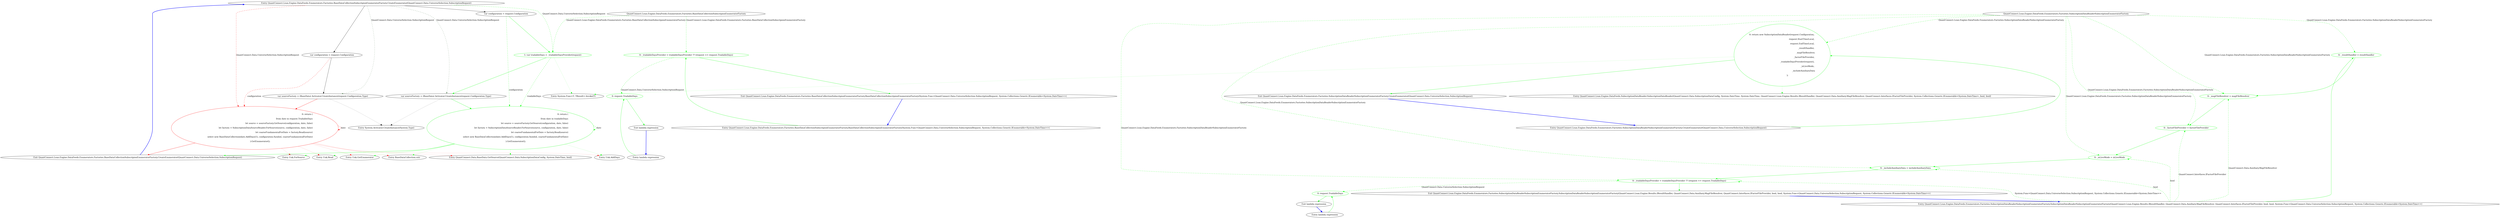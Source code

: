 digraph  {
n0 [cluster="QuantConnect.Lean.Engine.DataFeeds.Enumerators.Factories.BaseDataCollectionSubscripionEnumeratorFactory.CreateEnumerator(QuantConnect.Data.UniverseSelection.SubscriptionRequest)", label="Entry QuantConnect.Lean.Engine.DataFeeds.Enumerators.Factories.BaseDataCollectionSubscripionEnumeratorFactory.CreateEnumerator(QuantConnect.Data.UniverseSelection.SubscriptionRequest)", span="36-36"];
n1 [cluster="QuantConnect.Lean.Engine.DataFeeds.Enumerators.Factories.BaseDataCollectionSubscripionEnumeratorFactory.CreateEnumerator(QuantConnect.Data.UniverseSelection.SubscriptionRequest)", label="var configuration = request.Configuration", span="38-38"];
n2 [cluster="QuantConnect.Lean.Engine.DataFeeds.Enumerators.Factories.BaseDataCollectionSubscripionEnumeratorFactory.CreateEnumerator(QuantConnect.Data.UniverseSelection.SubscriptionRequest)", label="var sourceFactory = (BaseData) Activator.CreateInstance(request.Configuration.Type)", span="39-39"];
n3 [cluster="QuantConnect.Lean.Engine.DataFeeds.Enumerators.Factories.BaseDataCollectionSubscripionEnumeratorFactory.CreateEnumerator(QuantConnect.Data.UniverseSelection.SubscriptionRequest)", color=red, community=0, label="0: return (\r\n                from date in request.TradableDays\r\n                let source = sourceFactory.GetSource(configuration, date, false)\r\n                let factory = SubscriptionDataSourceReader.ForSource(source, configuration, date, false)\r\n                let coarseFundamentalForDate = factory.Read(source)\r\n                select new BaseDataCollection(date.AddDays(1), configuration.Symbol, coarseFundamentalForDate)\r\n                ).GetEnumerator();", span="41-47"];
n5 [cluster="System.Activator.CreateInstance(System.Type)", label="Entry System.Activator.CreateInstance(System.Type)", span="0-0"];
n4 [cluster="QuantConnect.Lean.Engine.DataFeeds.Enumerators.Factories.BaseDataCollectionSubscripionEnumeratorFactory.CreateEnumerator(QuantConnect.Data.UniverseSelection.SubscriptionRequest)", label="Exit QuantConnect.Lean.Engine.DataFeeds.Enumerators.Factories.BaseDataCollectionSubscripionEnumeratorFactory.CreateEnumerator(QuantConnect.Data.UniverseSelection.SubscriptionRequest)", span="36-36"];
n6 [cluster="QuantConnect.Data.BaseData.GetSource(QuantConnect.Data.SubscriptionDataConfig, System.DateTime, bool)", label="Entry QuantConnect.Data.BaseData.GetSource(QuantConnect.Data.SubscriptionDataConfig, System.DateTime, bool)", span="157-157"];
n7 [cluster="Unk.ForSource", label="Entry Unk.ForSource", span=""];
n8 [cluster="Unk.Read", label="Entry Unk.Read", span=""];
n9 [cluster="BaseDataCollection.cstr", label="Entry BaseDataCollection.cstr", span=""];
n10 [cluster="Unk.AddDays", label="Entry Unk.AddDays", span=""];
n11 [cluster="Unk.GetEnumerator", label="Entry Unk.GetEnumerator", span=""];
d1 [cluster="QuantConnect.Lean.Engine.DataFeeds.Enumerators.Factories.BaseDataCollectionSubscripionEnumeratorFactory.BaseDataCollectionSubscripionEnumeratorFactory(System.Func<QuantConnect.Data.UniverseSelection.SubscriptionRequest, System.Collections.Generic.IEnumerable<System.DateTime>>)", color=green, community=0, label="0: _tradableDaysProvider = tradableDaysProvider ?? (request => request.TradableDays)", span="40-40"];
d20 [label="QuantConnect.Lean.Engine.DataFeeds.Enumerators.Factories.BaseDataCollectionSubscripionEnumeratorFactory", span=""];
d0 [cluster="QuantConnect.Lean.Engine.DataFeeds.Enumerators.Factories.BaseDataCollectionSubscripionEnumeratorFactory.BaseDataCollectionSubscripionEnumeratorFactory(System.Func<QuantConnect.Data.UniverseSelection.SubscriptionRequest, System.Collections.Generic.IEnumerable<System.DateTime>>)", label="Entry QuantConnect.Lean.Engine.DataFeeds.Enumerators.Factories.BaseDataCollectionSubscripionEnumeratorFactory.BaseDataCollectionSubscripionEnumeratorFactory(System.Func<QuantConnect.Data.UniverseSelection.SubscriptionRequest, System.Collections.Generic.IEnumerable<System.DateTime>>)", span="38-38"];
d2 [cluster="QuantConnect.Lean.Engine.DataFeeds.Enumerators.Factories.BaseDataCollectionSubscripionEnumeratorFactory.BaseDataCollectionSubscripionEnumeratorFactory(System.Func<QuantConnect.Data.UniverseSelection.SubscriptionRequest, System.Collections.Generic.IEnumerable<System.DateTime>>)", label="Exit QuantConnect.Lean.Engine.DataFeeds.Enumerators.Factories.BaseDataCollectionSubscripionEnumeratorFactory.BaseDataCollectionSubscripionEnumeratorFactory(System.Func<QuantConnect.Data.UniverseSelection.SubscriptionRequest, System.Collections.Generic.IEnumerable<System.DateTime>>)", span="38-38"];
d4 [cluster="lambda expression", color=green, community=0, label="0: request.TradableDays", span="40-40"];
d3 [cluster="lambda expression", label="Entry lambda expression", span="40-40"];
d5 [cluster="lambda expression", label="Exit lambda expression", span="40-40"];
d8 [cluster="QuantConnect.Lean.Engine.DataFeeds.Enumerators.Factories.BaseDataCollectionSubscripionEnumeratorFactory.CreateEnumerator(QuantConnect.Data.UniverseSelection.SubscriptionRequest)", color=green, community=0, label="1: var tradableDays = _tradableDaysProvider(request)", span="51-51"];
d7 [cluster="QuantConnect.Lean.Engine.DataFeeds.Enumerators.Factories.BaseDataCollectionSubscripionEnumeratorFactory.CreateEnumerator(QuantConnect.Data.UniverseSelection.SubscriptionRequest)", label="var configuration = request.Configuration", span="50-50"];
d9 [cluster="QuantConnect.Lean.Engine.DataFeeds.Enumerators.Factories.BaseDataCollectionSubscripionEnumeratorFactory.CreateEnumerator(QuantConnect.Data.UniverseSelection.SubscriptionRequest)", label="var sourceFactory = (BaseData) Activator.CreateInstance(request.Configuration.Type)", span="52-52"];
d12 [cluster="System.Func<T, TResult>.Invoke(T)", label="Entry System.Func<T, TResult>.Invoke(T)", span="0-0"];
d10 [cluster="QuantConnect.Lean.Engine.DataFeeds.Enumerators.Factories.BaseDataCollectionSubscripionEnumeratorFactory.CreateEnumerator(QuantConnect.Data.UniverseSelection.SubscriptionRequest)", color=green, community=0, label="0: return (\r\n                from date in tradableDays\r\n                let source = sourceFactory.GetSource(configuration, date, false)\r\n                let factory = SubscriptionDataSourceReader.ForSource(source, configuration, date, false)\r\n                let coarseFundamentalForDate = factory.Read(source)\r\n                select new BaseDataCollection(date.AddDays(1), configuration.Symbol, coarseFundamentalForDate)\r\n                ).GetEnumerator();", span="54-60"];
m2_14 [cluster="QuantConnect.Lean.Engine.DataFeeds.SubscriptionDataReader.SubscriptionDataReader(QuantConnect.Data.SubscriptionDataConfig, System.DateTime, System.DateTime, QuantConnect.Lean.Engine.Results.IResultHandler, QuantConnect.Data.Auxiliary.MapFileResolver, QuantConnect.Interfaces.IFactorFileProvider, System.Collections.Generic.IEnumerable<System.DateTime>, bool, bool)", file="SubscriptionDataReaderSubscriptionEnumeratorFactory.cs", label="Entry QuantConnect.Lean.Engine.DataFeeds.SubscriptionDataReader.SubscriptionDataReader(QuantConnect.Data.SubscriptionDataConfig, System.DateTime, System.DateTime, QuantConnect.Lean.Engine.Results.IResultHandler, QuantConnect.Data.Auxiliary.MapFileResolver, QuantConnect.Interfaces.IFactorFileProvider, System.Collections.Generic.IEnumerable<System.DateTime>, bool, bool)", span="122-122"];
m2_11 [cluster="QuantConnect.Lean.Engine.DataFeeds.Enumerators.Factories.SubscriptionDataReaderSubscriptionEnumeratorFactory.CreateEnumerator(QuantConnect.Data.UniverseSelection.SubscriptionRequest)", file="SubscriptionDataReaderSubscriptionEnumeratorFactory.cs", label="Entry QuantConnect.Lean.Engine.DataFeeds.Enumerators.Factories.SubscriptionDataReaderSubscriptionEnumeratorFactory.CreateEnumerator(QuantConnect.Data.UniverseSelection.SubscriptionRequest)", span="70-70"];
m2_12 [cluster="QuantConnect.Lean.Engine.DataFeeds.Enumerators.Factories.SubscriptionDataReaderSubscriptionEnumeratorFactory.CreateEnumerator(QuantConnect.Data.UniverseSelection.SubscriptionRequest)", color=green, community=0, file="SubscriptionDataReaderSubscriptionEnumeratorFactory.cs", label="0: return new SubscriptionDataReader(request.Configuration, \r\n                request.StartTimeLocal, \r\n                request.EndTimeLocal, \r\n                _resultHandler, \r\n                _mapFileResolver,\r\n                _factorFileProvider, \r\n                _tradableDaysProvider(request), \r\n                _isLiveMode, \r\n                _includeAuxiliaryData\r\n                );", span="72-81"];
m2_13 [cluster="QuantConnect.Lean.Engine.DataFeeds.Enumerators.Factories.SubscriptionDataReaderSubscriptionEnumeratorFactory.CreateEnumerator(QuantConnect.Data.UniverseSelection.SubscriptionRequest)", file="SubscriptionDataReaderSubscriptionEnumeratorFactory.cs", label="Exit QuantConnect.Lean.Engine.DataFeeds.Enumerators.Factories.SubscriptionDataReaderSubscriptionEnumeratorFactory.CreateEnumerator(QuantConnect.Data.UniverseSelection.SubscriptionRequest)", span="70-70"];
m2_0 [cluster="QuantConnect.Lean.Engine.DataFeeds.Enumerators.Factories.SubscriptionDataReaderSubscriptionEnumeratorFactory.SubscriptionDataReaderSubscriptionEnumeratorFactory(QuantConnect.Lean.Engine.Results.IResultHandler, QuantConnect.Data.Auxiliary.MapFileResolver, QuantConnect.Interfaces.IFactorFileProvider, bool, bool, System.Func<QuantConnect.Data.UniverseSelection.SubscriptionRequest, System.Collections.Generic.IEnumerable<System.DateTime>>)", file="SubscriptionDataReaderSubscriptionEnumeratorFactory.cs", label="Entry QuantConnect.Lean.Engine.DataFeeds.Enumerators.Factories.SubscriptionDataReaderSubscriptionEnumeratorFactory.SubscriptionDataReaderSubscriptionEnumeratorFactory(QuantConnect.Lean.Engine.Results.IResultHandler, QuantConnect.Data.Auxiliary.MapFileResolver, QuantConnect.Interfaces.IFactorFileProvider, bool, bool, System.Func<QuantConnect.Data.UniverseSelection.SubscriptionRequest, System.Collections.Generic.IEnumerable<System.DateTime>>)", span="49-49"];
m2_1 [cluster="QuantConnect.Lean.Engine.DataFeeds.Enumerators.Factories.SubscriptionDataReaderSubscriptionEnumeratorFactory.SubscriptionDataReaderSubscriptionEnumeratorFactory(QuantConnect.Lean.Engine.Results.IResultHandler, QuantConnect.Data.Auxiliary.MapFileResolver, QuantConnect.Interfaces.IFactorFileProvider, bool, bool, System.Func<QuantConnect.Data.UniverseSelection.SubscriptionRequest, System.Collections.Generic.IEnumerable<System.DateTime>>)", color=green, community=0, file="SubscriptionDataReaderSubscriptionEnumeratorFactory.cs", label="0: _resultHandler = resultHandler", span="57-57"];
m2_2 [cluster="QuantConnect.Lean.Engine.DataFeeds.Enumerators.Factories.SubscriptionDataReaderSubscriptionEnumeratorFactory.SubscriptionDataReaderSubscriptionEnumeratorFactory(QuantConnect.Lean.Engine.Results.IResultHandler, QuantConnect.Data.Auxiliary.MapFileResolver, QuantConnect.Interfaces.IFactorFileProvider, bool, bool, System.Func<QuantConnect.Data.UniverseSelection.SubscriptionRequest, System.Collections.Generic.IEnumerable<System.DateTime>>)", color=green, community=0, file="SubscriptionDataReaderSubscriptionEnumeratorFactory.cs", label="0: _mapFileResolver = mapFileResolver", span="58-58"];
m2_3 [cluster="QuantConnect.Lean.Engine.DataFeeds.Enumerators.Factories.SubscriptionDataReaderSubscriptionEnumeratorFactory.SubscriptionDataReaderSubscriptionEnumeratorFactory(QuantConnect.Lean.Engine.Results.IResultHandler, QuantConnect.Data.Auxiliary.MapFileResolver, QuantConnect.Interfaces.IFactorFileProvider, bool, bool, System.Func<QuantConnect.Data.UniverseSelection.SubscriptionRequest, System.Collections.Generic.IEnumerable<System.DateTime>>)", color=green, community=0, file="SubscriptionDataReaderSubscriptionEnumeratorFactory.cs", label="0: _factorFileProvider = factorFileProvider", span="59-59"];
m2_4 [cluster="QuantConnect.Lean.Engine.DataFeeds.Enumerators.Factories.SubscriptionDataReaderSubscriptionEnumeratorFactory.SubscriptionDataReaderSubscriptionEnumeratorFactory(QuantConnect.Lean.Engine.Results.IResultHandler, QuantConnect.Data.Auxiliary.MapFileResolver, QuantConnect.Interfaces.IFactorFileProvider, bool, bool, System.Func<QuantConnect.Data.UniverseSelection.SubscriptionRequest, System.Collections.Generic.IEnumerable<System.DateTime>>)", color=green, community=0, file="SubscriptionDataReaderSubscriptionEnumeratorFactory.cs", label="0: _isLiveMode = isLiveMode", span="60-60"];
m2_5 [cluster="QuantConnect.Lean.Engine.DataFeeds.Enumerators.Factories.SubscriptionDataReaderSubscriptionEnumeratorFactory.SubscriptionDataReaderSubscriptionEnumeratorFactory(QuantConnect.Lean.Engine.Results.IResultHandler, QuantConnect.Data.Auxiliary.MapFileResolver, QuantConnect.Interfaces.IFactorFileProvider, bool, bool, System.Func<QuantConnect.Data.UniverseSelection.SubscriptionRequest, System.Collections.Generic.IEnumerable<System.DateTime>>)", color=green, community=0, file="SubscriptionDataReaderSubscriptionEnumeratorFactory.cs", label="0: _includeAuxiliaryData = includeAuxiliaryData", span="61-61"];
m2_6 [cluster="QuantConnect.Lean.Engine.DataFeeds.Enumerators.Factories.SubscriptionDataReaderSubscriptionEnumeratorFactory.SubscriptionDataReaderSubscriptionEnumeratorFactory(QuantConnect.Lean.Engine.Results.IResultHandler, QuantConnect.Data.Auxiliary.MapFileResolver, QuantConnect.Interfaces.IFactorFileProvider, bool, bool, System.Func<QuantConnect.Data.UniverseSelection.SubscriptionRequest, System.Collections.Generic.IEnumerable<System.DateTime>>)", color=green, community=0, file="SubscriptionDataReaderSubscriptionEnumeratorFactory.cs", label="0: _tradableDaysProvider = tradableDaysProvider ?? (request => request.TradableDays)", span="62-62"];
m2_7 [cluster="QuantConnect.Lean.Engine.DataFeeds.Enumerators.Factories.SubscriptionDataReaderSubscriptionEnumeratorFactory.SubscriptionDataReaderSubscriptionEnumeratorFactory(QuantConnect.Lean.Engine.Results.IResultHandler, QuantConnect.Data.Auxiliary.MapFileResolver, QuantConnect.Interfaces.IFactorFileProvider, bool, bool, System.Func<QuantConnect.Data.UniverseSelection.SubscriptionRequest, System.Collections.Generic.IEnumerable<System.DateTime>>)", file="SubscriptionDataReaderSubscriptionEnumeratorFactory.cs", label="Exit QuantConnect.Lean.Engine.DataFeeds.Enumerators.Factories.SubscriptionDataReaderSubscriptionEnumeratorFactory.SubscriptionDataReaderSubscriptionEnumeratorFactory(QuantConnect.Lean.Engine.Results.IResultHandler, QuantConnect.Data.Auxiliary.MapFileResolver, QuantConnect.Interfaces.IFactorFileProvider, bool, bool, System.Func<QuantConnect.Data.UniverseSelection.SubscriptionRequest, System.Collections.Generic.IEnumerable<System.DateTime>>)", span="49-49"];
m2_8 [cluster="lambda expression", file="SubscriptionDataReaderSubscriptionEnumeratorFactory.cs", label="Entry lambda expression", span="62-62"];
m2_9 [cluster="lambda expression", color=green, community=0, file="SubscriptionDataReaderSubscriptionEnumeratorFactory.cs", label="0: request.TradableDays", span="62-62"];
m2_10 [cluster="lambda expression", file="SubscriptionDataReaderSubscriptionEnumeratorFactory.cs", label="Exit lambda expression", span="62-62"];
m2_16 [file="SubscriptionDataReaderSubscriptionEnumeratorFactory.cs", label="QuantConnect.Lean.Engine.DataFeeds.Enumerators.Factories.SubscriptionDataReaderSubscriptionEnumeratorFactory", span=""];
n0 -> n1  [key=0, style=solid];
n0 -> n2  [color=darkseagreen4, key=1, label="QuantConnect.Data.UniverseSelection.SubscriptionRequest", style=dashed];
n0 -> n3  [color=red, key=1, label="QuantConnect.Data.UniverseSelection.SubscriptionRequest", style=dashed];
n0 -> d8  [color=green, key=1, label="QuantConnect.Data.UniverseSelection.SubscriptionRequest", style=dashed];
n0 -> d7  [key=0, style=solid];
n0 -> d9  [color=darkseagreen4, key=1, label="QuantConnect.Data.UniverseSelection.SubscriptionRequest", style=dashed];
n1 -> n2  [key=0, style=solid];
n1 -> n3  [color=red, key=1, label=configuration, style=dashed];
n2 -> n3  [color=red, key=0, style=solid];
n2 -> n5  [key=2, style=dotted];
n3 -> n4  [color=red, key=0, style=solid];
n3 -> n6  [color=red, key=2, style=dotted];
n3 -> n7  [color=red, key=2, style=dotted];
n3 -> n8  [color=red, key=2, style=dotted];
n3 -> n9  [color=red, key=2, style=dotted];
n3 -> n10  [color=red, key=2, style=dotted];
n3 -> n11  [color=red, key=2, style=dotted];
n3 -> n3  [color=red, key=1, label=date, style=dashed];
n4 -> n0  [color=blue, key=0, style=bold];
d1 -> d2  [color=green, key=0, style=solid];
d1 -> d4  [color=green, key=1, label="QuantConnect.Data.UniverseSelection.SubscriptionRequest", style=dashed];
d20 -> d1  [color=green, key=1, label="QuantConnect.Lean.Engine.DataFeeds.Enumerators.Factories.BaseDataCollectionSubscripionEnumeratorFactory", style=dashed];
d20 -> d8  [color=green, key=1, label="QuantConnect.Lean.Engine.DataFeeds.Enumerators.Factories.BaseDataCollectionSubscripionEnumeratorFactory", style=dashed];
d0 -> d1  [color=green, key=0, style=solid];
d2 -> d0  [color=blue, key=0, style=bold];
d4 -> d5  [color=green, key=0, style=solid];
d3 -> d4  [color=green, key=0, style=solid];
d5 -> d3  [color=blue, key=0, style=bold];
d8 -> d9  [color=green, key=0, style=solid];
d8 -> d12  [color=green, key=2, style=dotted];
d8 -> d10  [color=green, key=1, label=tradableDays, style=dashed];
d7 -> d8  [color=green, key=0, style=solid];
d7 -> d10  [color=green, key=1, label=configuration, style=dashed];
d9 -> d10  [color=green, key=0, style=solid];
d9 -> n5  [key=2, style=dotted];
d10 -> d10  [color=green, key=1, label=date, style=dashed];
d10 -> n4  [color=green, key=0, style=solid];
d10 -> n6  [color=green, key=2, style=dotted];
d10 -> n7  [color=green, key=2, style=dotted];
d10 -> n8  [color=green, key=2, style=dotted];
d10 -> n9  [color=green, key=2, style=dotted];
d10 -> n10  [color=green, key=2, style=dotted];
d10 -> n11  [color=green, key=2, style=dotted];
m2_11 -> m2_12  [color=green, key=0, style=solid];
m2_12 -> m2_13  [color=green, key=0, style=solid];
m2_12 -> m2_14  [color=green, key=2, style=dotted];
m2_12 -> d12  [color=green, key=2, style=dotted];
m2_13 -> m2_11  [color=blue, key=0, style=bold];
m2_0 -> m2_1  [color=green, key=0, style=solid];
m2_0 -> m2_2  [color=green, key=1, label="QuantConnect.Data.Auxiliary.MapFileResolver", style=dashed];
m2_0 -> m2_3  [color=green, key=1, label="QuantConnect.Interfaces.IFactorFileProvider", style=dashed];
m2_0 -> m2_4  [color=green, key=1, label=bool, style=dashed];
m2_0 -> m2_5  [color=green, key=1, label=bool, style=dashed];
m2_0 -> m2_6  [color=green, key=1, label="System.Func<QuantConnect.Data.UniverseSelection.SubscriptionRequest, System.Collections.Generic.IEnumerable<System.DateTime>>", style=dashed];
m2_1 -> m2_2  [color=green, key=0, style=solid];
m2_2 -> m2_3  [color=green, key=0, style=solid];
m2_3 -> m2_4  [color=green, key=0, style=solid];
m2_4 -> m2_5  [color=green, key=0, style=solid];
m2_5 -> m2_6  [color=green, key=0, style=solid];
m2_6 -> m2_7  [color=green, key=0, style=solid];
m2_6 -> m2_9  [color=green, key=1, label="QuantConnect.Data.UniverseSelection.SubscriptionRequest", style=dashed];
m2_7 -> m2_0  [color=blue, key=0, style=bold];
m2_8 -> m2_9  [color=green, key=0, style=solid];
m2_9 -> m2_10  [color=green, key=0, style=solid];
m2_10 -> m2_8  [color=blue, key=0, style=bold];
m2_16 -> m2_1  [color=green, key=1, label="QuantConnect.Lean.Engine.DataFeeds.Enumerators.Factories.SubscriptionDataReaderSubscriptionEnumeratorFactory", style=dashed];
m2_16 -> m2_2  [color=green, key=1, label="QuantConnect.Lean.Engine.DataFeeds.Enumerators.Factories.SubscriptionDataReaderSubscriptionEnumeratorFactory", style=dashed];
m2_16 -> m2_3  [color=green, key=1, label="QuantConnect.Lean.Engine.DataFeeds.Enumerators.Factories.SubscriptionDataReaderSubscriptionEnumeratorFactory", style=dashed];
m2_16 -> m2_4  [color=green, key=1, label="QuantConnect.Lean.Engine.DataFeeds.Enumerators.Factories.SubscriptionDataReaderSubscriptionEnumeratorFactory", style=dashed];
m2_16 -> m2_5  [color=green, key=1, label="QuantConnect.Lean.Engine.DataFeeds.Enumerators.Factories.SubscriptionDataReaderSubscriptionEnumeratorFactory", style=dashed];
m2_16 -> m2_6  [color=green, key=1, label="QuantConnect.Lean.Engine.DataFeeds.Enumerators.Factories.SubscriptionDataReaderSubscriptionEnumeratorFactory", style=dashed];
m2_16 -> m2_12  [color=green, key=1, label="QuantConnect.Lean.Engine.DataFeeds.Enumerators.Factories.SubscriptionDataReaderSubscriptionEnumeratorFactory", style=dashed];
}
